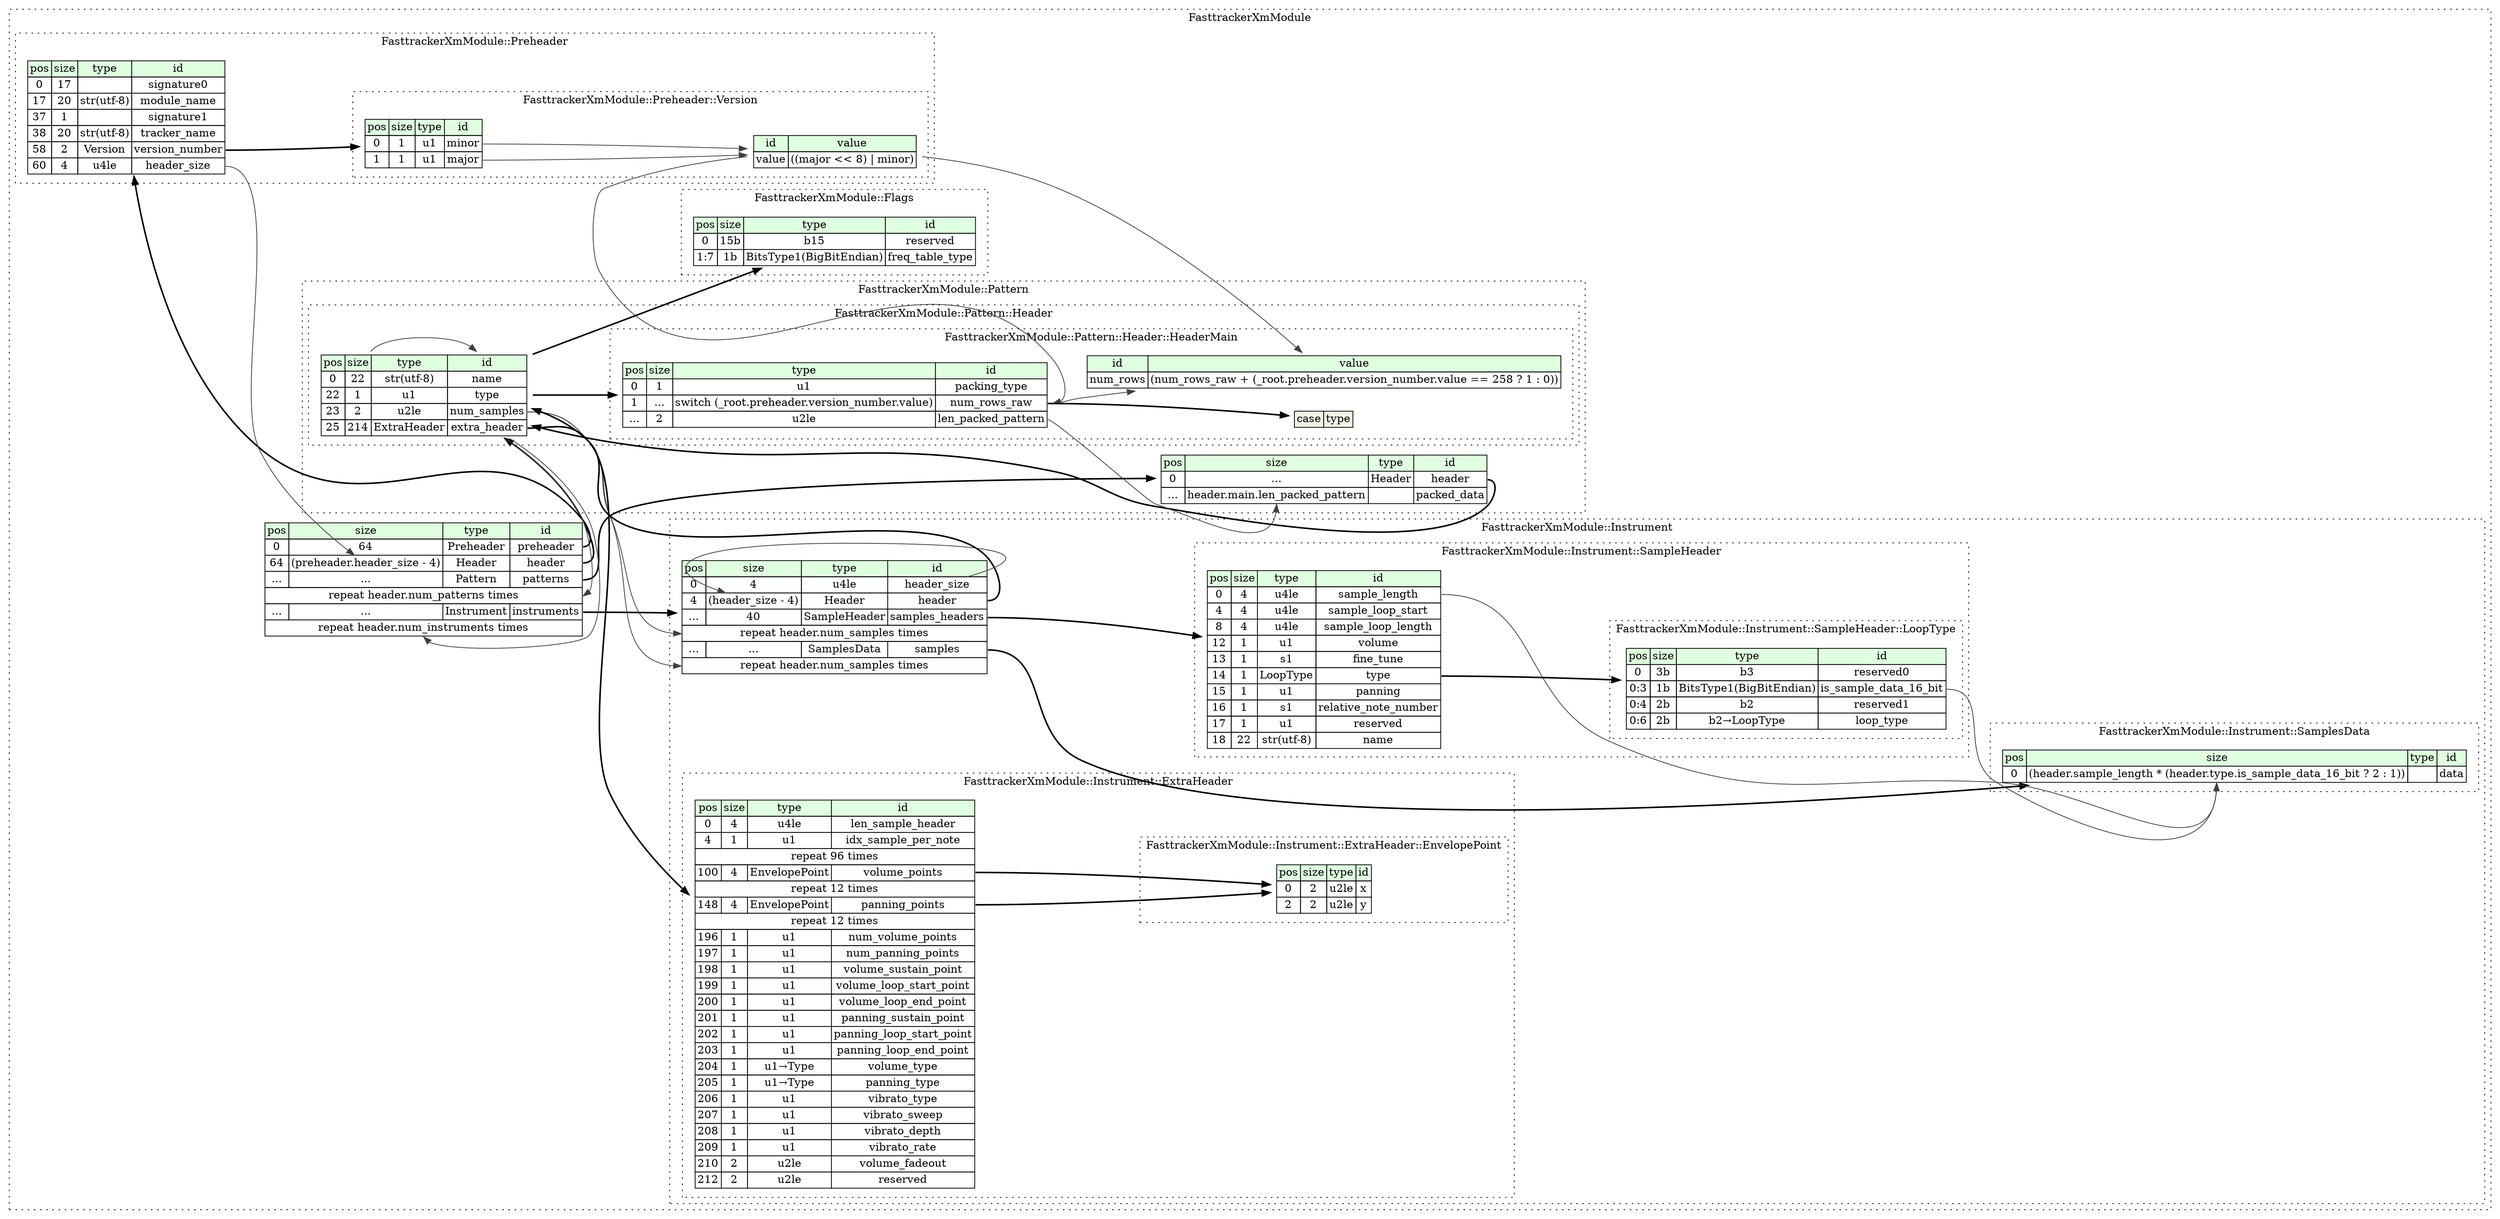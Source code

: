 digraph {
	rankdir=LR;
	node [shape=plaintext];
	subgraph cluster__fasttracker_xm_module {
		label="FasttrackerXmModule";
		graph[style=dotted];

		fasttracker_xm_module__seq [label=<<TABLE BORDER="0" CELLBORDER="1" CELLSPACING="0">
			<TR><TD BGCOLOR="#E0FFE0">pos</TD><TD BGCOLOR="#E0FFE0">size</TD><TD BGCOLOR="#E0FFE0">type</TD><TD BGCOLOR="#E0FFE0">id</TD></TR>
			<TR><TD PORT="preheader_pos">0</TD><TD PORT="preheader_size">64</TD><TD>Preheader</TD><TD PORT="preheader_type">preheader</TD></TR>
			<TR><TD PORT="header_pos">64</TD><TD PORT="header_size">(preheader.header_size - 4)</TD><TD>Header</TD><TD PORT="header_type">header</TD></TR>
			<TR><TD PORT="patterns_pos">...</TD><TD PORT="patterns_size">...</TD><TD>Pattern</TD><TD PORT="patterns_type">patterns</TD></TR>
			<TR><TD COLSPAN="4" PORT="patterns__repeat">repeat header.num_patterns times</TD></TR>
			<TR><TD PORT="instruments_pos">...</TD><TD PORT="instruments_size">...</TD><TD>Instrument</TD><TD PORT="instruments_type">instruments</TD></TR>
			<TR><TD COLSPAN="4" PORT="instruments__repeat">repeat header.num_instruments times</TD></TR>
		</TABLE>>];
		subgraph cluster__preheader {
			label="FasttrackerXmModule::Preheader";
			graph[style=dotted];

			preheader__seq [label=<<TABLE BORDER="0" CELLBORDER="1" CELLSPACING="0">
				<TR><TD BGCOLOR="#E0FFE0">pos</TD><TD BGCOLOR="#E0FFE0">size</TD><TD BGCOLOR="#E0FFE0">type</TD><TD BGCOLOR="#E0FFE0">id</TD></TR>
				<TR><TD PORT="signature0_pos">0</TD><TD PORT="signature0_size">17</TD><TD></TD><TD PORT="signature0_type">signature0</TD></TR>
				<TR><TD PORT="module_name_pos">17</TD><TD PORT="module_name_size">20</TD><TD>str(utf-8)</TD><TD PORT="module_name_type">module_name</TD></TR>
				<TR><TD PORT="signature1_pos">37</TD><TD PORT="signature1_size">1</TD><TD></TD><TD PORT="signature1_type">signature1</TD></TR>
				<TR><TD PORT="tracker_name_pos">38</TD><TD PORT="tracker_name_size">20</TD><TD>str(utf-8)</TD><TD PORT="tracker_name_type">tracker_name</TD></TR>
				<TR><TD PORT="version_number_pos">58</TD><TD PORT="version_number_size">2</TD><TD>Version</TD><TD PORT="version_number_type">version_number</TD></TR>
				<TR><TD PORT="header_size_pos">60</TD><TD PORT="header_size_size">4</TD><TD>u4le</TD><TD PORT="header_size_type">header_size</TD></TR>
			</TABLE>>];
			subgraph cluster__version {
				label="FasttrackerXmModule::Preheader::Version";
				graph[style=dotted];

				version__seq [label=<<TABLE BORDER="0" CELLBORDER="1" CELLSPACING="0">
					<TR><TD BGCOLOR="#E0FFE0">pos</TD><TD BGCOLOR="#E0FFE0">size</TD><TD BGCOLOR="#E0FFE0">type</TD><TD BGCOLOR="#E0FFE0">id</TD></TR>
					<TR><TD PORT="minor_pos">0</TD><TD PORT="minor_size">1</TD><TD>u1</TD><TD PORT="minor_type">minor</TD></TR>
					<TR><TD PORT="major_pos">1</TD><TD PORT="major_size">1</TD><TD>u1</TD><TD PORT="major_type">major</TD></TR>
				</TABLE>>];
				version__inst__value [label=<<TABLE BORDER="0" CELLBORDER="1" CELLSPACING="0">
					<TR><TD BGCOLOR="#E0FFE0">id</TD><TD BGCOLOR="#E0FFE0">value</TD></TR>
					<TR><TD>value</TD><TD>((major &lt;&lt; 8) | minor)</TD></TR>
				</TABLE>>];
			}
		}
		subgraph cluster__pattern {
			label="FasttrackerXmModule::Pattern";
			graph[style=dotted];

			pattern__seq [label=<<TABLE BORDER="0" CELLBORDER="1" CELLSPACING="0">
				<TR><TD BGCOLOR="#E0FFE0">pos</TD><TD BGCOLOR="#E0FFE0">size</TD><TD BGCOLOR="#E0FFE0">type</TD><TD BGCOLOR="#E0FFE0">id</TD></TR>
				<TR><TD PORT="header_pos">0</TD><TD PORT="header_size">...</TD><TD>Header</TD><TD PORT="header_type">header</TD></TR>
				<TR><TD PORT="packed_data_pos">...</TD><TD PORT="packed_data_size">header.main.len_packed_pattern</TD><TD></TD><TD PORT="packed_data_type">packed_data</TD></TR>
			</TABLE>>];
			subgraph cluster__header {
				label="FasttrackerXmModule::Pattern::Header";
				graph[style=dotted];

				header__seq [label=<<TABLE BORDER="0" CELLBORDER="1" CELLSPACING="0">
					<TR><TD BGCOLOR="#E0FFE0">pos</TD><TD BGCOLOR="#E0FFE0">size</TD><TD BGCOLOR="#E0FFE0">type</TD><TD BGCOLOR="#E0FFE0">id</TD></TR>
					<TR><TD PORT="header_length_pos">0</TD><TD PORT="header_length_size">4</TD><TD>u4le</TD><TD PORT="header_length_type">header_length</TD></TR>
					<TR><TD PORT="main_pos">4</TD><TD PORT="main_size">(header_length - 4)</TD><TD>HeaderMain</TD><TD PORT="main_type">main</TD></TR>
				</TABLE>>];
				subgraph cluster__header_main {
					label="FasttrackerXmModule::Pattern::Header::HeaderMain";
					graph[style=dotted];

					header_main__seq [label=<<TABLE BORDER="0" CELLBORDER="1" CELLSPACING="0">
						<TR><TD BGCOLOR="#E0FFE0">pos</TD><TD BGCOLOR="#E0FFE0">size</TD><TD BGCOLOR="#E0FFE0">type</TD><TD BGCOLOR="#E0FFE0">id</TD></TR>
						<TR><TD PORT="packing_type_pos">0</TD><TD PORT="packing_type_size">1</TD><TD>u1</TD><TD PORT="packing_type_type">packing_type</TD></TR>
						<TR><TD PORT="num_rows_raw_pos">1</TD><TD PORT="num_rows_raw_size">...</TD><TD>switch (_root.preheader.version_number.value)</TD><TD PORT="num_rows_raw_type">num_rows_raw</TD></TR>
						<TR><TD PORT="len_packed_pattern_pos">...</TD><TD PORT="len_packed_pattern_size">2</TD><TD>u2le</TD><TD PORT="len_packed_pattern_type">len_packed_pattern</TD></TR>
					</TABLE>>];
					header_main__inst__num_rows [label=<<TABLE BORDER="0" CELLBORDER="1" CELLSPACING="0">
						<TR><TD BGCOLOR="#E0FFE0">id</TD><TD BGCOLOR="#E0FFE0">value</TD></TR>
						<TR><TD>num_rows</TD><TD>(num_rows_raw + (_root.preheader.version_number.value == 258 ? 1 : 0))</TD></TR>
					</TABLE>>];
header_main__seq_num_rows_raw_switch [label=<<TABLE BORDER="0" CELLBORDER="1" CELLSPACING="0">
	<TR><TD BGCOLOR="#F0F2E4">case</TD><TD BGCOLOR="#F0F2E4">type</TD></TR>
</TABLE>>];
				}
			}
		}
		subgraph cluster__flags {
			label="FasttrackerXmModule::Flags";
			graph[style=dotted];

			flags__seq [label=<<TABLE BORDER="0" CELLBORDER="1" CELLSPACING="0">
				<TR><TD BGCOLOR="#E0FFE0">pos</TD><TD BGCOLOR="#E0FFE0">size</TD><TD BGCOLOR="#E0FFE0">type</TD><TD BGCOLOR="#E0FFE0">id</TD></TR>
				<TR><TD PORT="reserved_pos">0</TD><TD PORT="reserved_size">15b</TD><TD>b15</TD><TD PORT="reserved_type">reserved</TD></TR>
				<TR><TD PORT="freq_table_type_pos">1:7</TD><TD PORT="freq_table_type_size">1b</TD><TD>BitsType1(BigBitEndian)</TD><TD PORT="freq_table_type_type">freq_table_type</TD></TR>
			</TABLE>>];
		}
		subgraph cluster__header {
			label="FasttrackerXmModule::Header";
			graph[style=dotted];

			header__seq [label=<<TABLE BORDER="0" CELLBORDER="1" CELLSPACING="0">
				<TR><TD BGCOLOR="#E0FFE0">pos</TD><TD BGCOLOR="#E0FFE0">size</TD><TD BGCOLOR="#E0FFE0">type</TD><TD BGCOLOR="#E0FFE0">id</TD></TR>
				<TR><TD PORT="song_length_pos">0</TD><TD PORT="song_length_size">2</TD><TD>u2le</TD><TD PORT="song_length_type">song_length</TD></TR>
				<TR><TD PORT="restart_position_pos">2</TD><TD PORT="restart_position_size">2</TD><TD>u2le</TD><TD PORT="restart_position_type">restart_position</TD></TR>
				<TR><TD PORT="num_channels_pos">4</TD><TD PORT="num_channels_size">2</TD><TD>u2le</TD><TD PORT="num_channels_type">num_channels</TD></TR>
				<TR><TD PORT="num_patterns_pos">6</TD><TD PORT="num_patterns_size">2</TD><TD>u2le</TD><TD PORT="num_patterns_type">num_patterns</TD></TR>
				<TR><TD PORT="num_instruments_pos">8</TD><TD PORT="num_instruments_size">2</TD><TD>u2le</TD><TD PORT="num_instruments_type">num_instruments</TD></TR>
				<TR><TD PORT="flags_pos">10</TD><TD PORT="flags_size">2</TD><TD>Flags</TD><TD PORT="flags_type">flags</TD></TR>
				<TR><TD PORT="default_tempo_pos">12</TD><TD PORT="default_tempo_size">2</TD><TD>u2le</TD><TD PORT="default_tempo_type">default_tempo</TD></TR>
				<TR><TD PORT="default_bpm_pos">14</TD><TD PORT="default_bpm_size">2</TD><TD>u2le</TD><TD PORT="default_bpm_type">default_bpm</TD></TR>
				<TR><TD PORT="pattern_order_table_pos">16</TD><TD PORT="pattern_order_table_size">1</TD><TD>u1</TD><TD PORT="pattern_order_table_type">pattern_order_table</TD></TR>
				<TR><TD COLSPAN="4" PORT="pattern_order_table__repeat">repeat 256 times</TD></TR>
			</TABLE>>];
		}
		subgraph cluster__instrument {
			label="FasttrackerXmModule::Instrument";
			graph[style=dotted];

			instrument__seq [label=<<TABLE BORDER="0" CELLBORDER="1" CELLSPACING="0">
				<TR><TD BGCOLOR="#E0FFE0">pos</TD><TD BGCOLOR="#E0FFE0">size</TD><TD BGCOLOR="#E0FFE0">type</TD><TD BGCOLOR="#E0FFE0">id</TD></TR>
				<TR><TD PORT="header_size_pos">0</TD><TD PORT="header_size_size">4</TD><TD>u4le</TD><TD PORT="header_size_type">header_size</TD></TR>
				<TR><TD PORT="header_pos">4</TD><TD PORT="header_size">(header_size - 4)</TD><TD>Header</TD><TD PORT="header_type">header</TD></TR>
				<TR><TD PORT="samples_headers_pos">...</TD><TD PORT="samples_headers_size">40</TD><TD>SampleHeader</TD><TD PORT="samples_headers_type">samples_headers</TD></TR>
				<TR><TD COLSPAN="4" PORT="samples_headers__repeat">repeat header.num_samples times</TD></TR>
				<TR><TD PORT="samples_pos">...</TD><TD PORT="samples_size">...</TD><TD>SamplesData</TD><TD PORT="samples_type">samples</TD></TR>
				<TR><TD COLSPAN="4" PORT="samples__repeat">repeat header.num_samples times</TD></TR>
			</TABLE>>];
			subgraph cluster__header {
				label="FasttrackerXmModule::Instrument::Header";
				graph[style=dotted];

				header__seq [label=<<TABLE BORDER="0" CELLBORDER="1" CELLSPACING="0">
					<TR><TD BGCOLOR="#E0FFE0">pos</TD><TD BGCOLOR="#E0FFE0">size</TD><TD BGCOLOR="#E0FFE0">type</TD><TD BGCOLOR="#E0FFE0">id</TD></TR>
					<TR><TD PORT="name_pos">0</TD><TD PORT="name_size">22</TD><TD>str(utf-8)</TD><TD PORT="name_type">name</TD></TR>
					<TR><TD PORT="type_pos">22</TD><TD PORT="type_size">1</TD><TD>u1</TD><TD PORT="type_type">type</TD></TR>
					<TR><TD PORT="num_samples_pos">23</TD><TD PORT="num_samples_size">2</TD><TD>u2le</TD><TD PORT="num_samples_type">num_samples</TD></TR>
					<TR><TD PORT="extra_header_pos">25</TD><TD PORT="extra_header_size">214</TD><TD>ExtraHeader</TD><TD PORT="extra_header_type">extra_header</TD></TR>
				</TABLE>>];
			}
			subgraph cluster__extra_header {
				label="FasttrackerXmModule::Instrument::ExtraHeader";
				graph[style=dotted];

				extra_header__seq [label=<<TABLE BORDER="0" CELLBORDER="1" CELLSPACING="0">
					<TR><TD BGCOLOR="#E0FFE0">pos</TD><TD BGCOLOR="#E0FFE0">size</TD><TD BGCOLOR="#E0FFE0">type</TD><TD BGCOLOR="#E0FFE0">id</TD></TR>
					<TR><TD PORT="len_sample_header_pos">0</TD><TD PORT="len_sample_header_size">4</TD><TD>u4le</TD><TD PORT="len_sample_header_type">len_sample_header</TD></TR>
					<TR><TD PORT="idx_sample_per_note_pos">4</TD><TD PORT="idx_sample_per_note_size">1</TD><TD>u1</TD><TD PORT="idx_sample_per_note_type">idx_sample_per_note</TD></TR>
					<TR><TD COLSPAN="4" PORT="idx_sample_per_note__repeat">repeat 96 times</TD></TR>
					<TR><TD PORT="volume_points_pos">100</TD><TD PORT="volume_points_size">4</TD><TD>EnvelopePoint</TD><TD PORT="volume_points_type">volume_points</TD></TR>
					<TR><TD COLSPAN="4" PORT="volume_points__repeat">repeat 12 times</TD></TR>
					<TR><TD PORT="panning_points_pos">148</TD><TD PORT="panning_points_size">4</TD><TD>EnvelopePoint</TD><TD PORT="panning_points_type">panning_points</TD></TR>
					<TR><TD COLSPAN="4" PORT="panning_points__repeat">repeat 12 times</TD></TR>
					<TR><TD PORT="num_volume_points_pos">196</TD><TD PORT="num_volume_points_size">1</TD><TD>u1</TD><TD PORT="num_volume_points_type">num_volume_points</TD></TR>
					<TR><TD PORT="num_panning_points_pos">197</TD><TD PORT="num_panning_points_size">1</TD><TD>u1</TD><TD PORT="num_panning_points_type">num_panning_points</TD></TR>
					<TR><TD PORT="volume_sustain_point_pos">198</TD><TD PORT="volume_sustain_point_size">1</TD><TD>u1</TD><TD PORT="volume_sustain_point_type">volume_sustain_point</TD></TR>
					<TR><TD PORT="volume_loop_start_point_pos">199</TD><TD PORT="volume_loop_start_point_size">1</TD><TD>u1</TD><TD PORT="volume_loop_start_point_type">volume_loop_start_point</TD></TR>
					<TR><TD PORT="volume_loop_end_point_pos">200</TD><TD PORT="volume_loop_end_point_size">1</TD><TD>u1</TD><TD PORT="volume_loop_end_point_type">volume_loop_end_point</TD></TR>
					<TR><TD PORT="panning_sustain_point_pos">201</TD><TD PORT="panning_sustain_point_size">1</TD><TD>u1</TD><TD PORT="panning_sustain_point_type">panning_sustain_point</TD></TR>
					<TR><TD PORT="panning_loop_start_point_pos">202</TD><TD PORT="panning_loop_start_point_size">1</TD><TD>u1</TD><TD PORT="panning_loop_start_point_type">panning_loop_start_point</TD></TR>
					<TR><TD PORT="panning_loop_end_point_pos">203</TD><TD PORT="panning_loop_end_point_size">1</TD><TD>u1</TD><TD PORT="panning_loop_end_point_type">panning_loop_end_point</TD></TR>
					<TR><TD PORT="volume_type_pos">204</TD><TD PORT="volume_type_size">1</TD><TD>u1→Type</TD><TD PORT="volume_type_type">volume_type</TD></TR>
					<TR><TD PORT="panning_type_pos">205</TD><TD PORT="panning_type_size">1</TD><TD>u1→Type</TD><TD PORT="panning_type_type">panning_type</TD></TR>
					<TR><TD PORT="vibrato_type_pos">206</TD><TD PORT="vibrato_type_size">1</TD><TD>u1</TD><TD PORT="vibrato_type_type">vibrato_type</TD></TR>
					<TR><TD PORT="vibrato_sweep_pos">207</TD><TD PORT="vibrato_sweep_size">1</TD><TD>u1</TD><TD PORT="vibrato_sweep_type">vibrato_sweep</TD></TR>
					<TR><TD PORT="vibrato_depth_pos">208</TD><TD PORT="vibrato_depth_size">1</TD><TD>u1</TD><TD PORT="vibrato_depth_type">vibrato_depth</TD></TR>
					<TR><TD PORT="vibrato_rate_pos">209</TD><TD PORT="vibrato_rate_size">1</TD><TD>u1</TD><TD PORT="vibrato_rate_type">vibrato_rate</TD></TR>
					<TR><TD PORT="volume_fadeout_pos">210</TD><TD PORT="volume_fadeout_size">2</TD><TD>u2le</TD><TD PORT="volume_fadeout_type">volume_fadeout</TD></TR>
					<TR><TD PORT="reserved_pos">212</TD><TD PORT="reserved_size">2</TD><TD>u2le</TD><TD PORT="reserved_type">reserved</TD></TR>
				</TABLE>>];
				subgraph cluster__envelope_point {
					label="FasttrackerXmModule::Instrument::ExtraHeader::EnvelopePoint";
					graph[style=dotted];

					envelope_point__seq [label=<<TABLE BORDER="0" CELLBORDER="1" CELLSPACING="0">
						<TR><TD BGCOLOR="#E0FFE0">pos</TD><TD BGCOLOR="#E0FFE0">size</TD><TD BGCOLOR="#E0FFE0">type</TD><TD BGCOLOR="#E0FFE0">id</TD></TR>
						<TR><TD PORT="x_pos">0</TD><TD PORT="x_size">2</TD><TD>u2le</TD><TD PORT="x_type">x</TD></TR>
						<TR><TD PORT="y_pos">2</TD><TD PORT="y_size">2</TD><TD>u2le</TD><TD PORT="y_type">y</TD></TR>
					</TABLE>>];
				}
			}
			subgraph cluster__samples_data {
				label="FasttrackerXmModule::Instrument::SamplesData";
				graph[style=dotted];

				samples_data__seq [label=<<TABLE BORDER="0" CELLBORDER="1" CELLSPACING="0">
					<TR><TD BGCOLOR="#E0FFE0">pos</TD><TD BGCOLOR="#E0FFE0">size</TD><TD BGCOLOR="#E0FFE0">type</TD><TD BGCOLOR="#E0FFE0">id</TD></TR>
					<TR><TD PORT="data_pos">0</TD><TD PORT="data_size">(header.sample_length * (header.type.is_sample_data_16_bit ? 2 : 1))</TD><TD></TD><TD PORT="data_type">data</TD></TR>
				</TABLE>>];
			}
			subgraph cluster__sample_header {
				label="FasttrackerXmModule::Instrument::SampleHeader";
				graph[style=dotted];

				sample_header__seq [label=<<TABLE BORDER="0" CELLBORDER="1" CELLSPACING="0">
					<TR><TD BGCOLOR="#E0FFE0">pos</TD><TD BGCOLOR="#E0FFE0">size</TD><TD BGCOLOR="#E0FFE0">type</TD><TD BGCOLOR="#E0FFE0">id</TD></TR>
					<TR><TD PORT="sample_length_pos">0</TD><TD PORT="sample_length_size">4</TD><TD>u4le</TD><TD PORT="sample_length_type">sample_length</TD></TR>
					<TR><TD PORT="sample_loop_start_pos">4</TD><TD PORT="sample_loop_start_size">4</TD><TD>u4le</TD><TD PORT="sample_loop_start_type">sample_loop_start</TD></TR>
					<TR><TD PORT="sample_loop_length_pos">8</TD><TD PORT="sample_loop_length_size">4</TD><TD>u4le</TD><TD PORT="sample_loop_length_type">sample_loop_length</TD></TR>
					<TR><TD PORT="volume_pos">12</TD><TD PORT="volume_size">1</TD><TD>u1</TD><TD PORT="volume_type">volume</TD></TR>
					<TR><TD PORT="fine_tune_pos">13</TD><TD PORT="fine_tune_size">1</TD><TD>s1</TD><TD PORT="fine_tune_type">fine_tune</TD></TR>
					<TR><TD PORT="type_pos">14</TD><TD PORT="type_size">1</TD><TD>LoopType</TD><TD PORT="type_type">type</TD></TR>
					<TR><TD PORT="panning_pos">15</TD><TD PORT="panning_size">1</TD><TD>u1</TD><TD PORT="panning_type">panning</TD></TR>
					<TR><TD PORT="relative_note_number_pos">16</TD><TD PORT="relative_note_number_size">1</TD><TD>s1</TD><TD PORT="relative_note_number_type">relative_note_number</TD></TR>
					<TR><TD PORT="reserved_pos">17</TD><TD PORT="reserved_size">1</TD><TD>u1</TD><TD PORT="reserved_type">reserved</TD></TR>
					<TR><TD PORT="name_pos">18</TD><TD PORT="name_size">22</TD><TD>str(utf-8)</TD><TD PORT="name_type">name</TD></TR>
				</TABLE>>];
				subgraph cluster__loop_type {
					label="FasttrackerXmModule::Instrument::SampleHeader::LoopType";
					graph[style=dotted];

					loop_type__seq [label=<<TABLE BORDER="0" CELLBORDER="1" CELLSPACING="0">
						<TR><TD BGCOLOR="#E0FFE0">pos</TD><TD BGCOLOR="#E0FFE0">size</TD><TD BGCOLOR="#E0FFE0">type</TD><TD BGCOLOR="#E0FFE0">id</TD></TR>
						<TR><TD PORT="reserved0_pos">0</TD><TD PORT="reserved0_size">3b</TD><TD>b3</TD><TD PORT="reserved0_type">reserved0</TD></TR>
						<TR><TD PORT="is_sample_data_16_bit_pos">0:3</TD><TD PORT="is_sample_data_16_bit_size">1b</TD><TD>BitsType1(BigBitEndian)</TD><TD PORT="is_sample_data_16_bit_type">is_sample_data_16_bit</TD></TR>
						<TR><TD PORT="reserved1_pos">0:4</TD><TD PORT="reserved1_size">2b</TD><TD>b2</TD><TD PORT="reserved1_type">reserved1</TD></TR>
						<TR><TD PORT="loop_type_pos">0:6</TD><TD PORT="loop_type_size">2b</TD><TD>b2→LoopType</TD><TD PORT="loop_type_type">loop_type</TD></TR>
					</TABLE>>];
				}
			}
		}
	}
	fasttracker_xm_module__seq:preheader_type -> preheader__seq [style=bold];
	preheader__seq:header_size_type -> fasttracker_xm_module__seq:header_size [color="#404040"];
	fasttracker_xm_module__seq:header_type -> header__seq [style=bold];
	fasttracker_xm_module__seq:patterns_type -> pattern__seq [style=bold];
	header__seq:num_patterns_type -> fasttracker_xm_module__seq:patterns__repeat [color="#404040"];
	fasttracker_xm_module__seq:instruments_type -> instrument__seq [style=bold];
	header__seq:num_instruments_type -> fasttracker_xm_module__seq:instruments__repeat [color="#404040"];
	preheader__seq:version_number_type -> version__seq [style=bold];
	version__seq:major_type -> version__inst__value [color="#404040"];
	version__seq:minor_type -> version__inst__value [color="#404040"];
	pattern__seq:header_type -> header__seq [style=bold];
	header_main__seq:len_packed_pattern_type -> pattern__seq:packed_data_size [color="#404040"];
	header__seq:header_length_type -> header__seq:main_size [color="#404040"];
	header__seq:main_type -> header_main__seq [style=bold];
	header_main__seq:num_rows_raw_type -> header_main__seq_num_rows_raw_switch [style=bold];
	version__inst__value:value_type -> header_main__seq:num_rows_raw_type [color="#404040"];
	header_main__seq:num_rows_raw_type -> header_main__inst__num_rows [color="#404040"];
	version__inst__value:value_type -> header_main__inst__num_rows [color="#404040"];
	header__seq:flags_type -> flags__seq [style=bold];
	instrument__seq:header_size_type -> instrument__seq:header_size [color="#404040"];
	instrument__seq:header_type -> header__seq [style=bold];
	instrument__seq:samples_headers_type -> sample_header__seq [style=bold];
	header__seq:num_samples_type -> instrument__seq:samples_headers__repeat [color="#404040"];
	instrument__seq:samples_type -> samples_data__seq [style=bold];
	header__seq:num_samples_type -> instrument__seq:samples__repeat [color="#404040"];
	header__seq:extra_header_type -> extra_header__seq [style=bold];
	extra_header__seq:volume_points_type -> envelope_point__seq [style=bold];
	extra_header__seq:panning_points_type -> envelope_point__seq [style=bold];
	sample_header__seq:sample_length_type -> samples_data__seq:data_size [color="#404040"];
	loop_type__seq:is_sample_data_16_bit_type -> samples_data__seq:data_size [color="#404040"];
	sample_header__seq:type_type -> loop_type__seq [style=bold];
}
